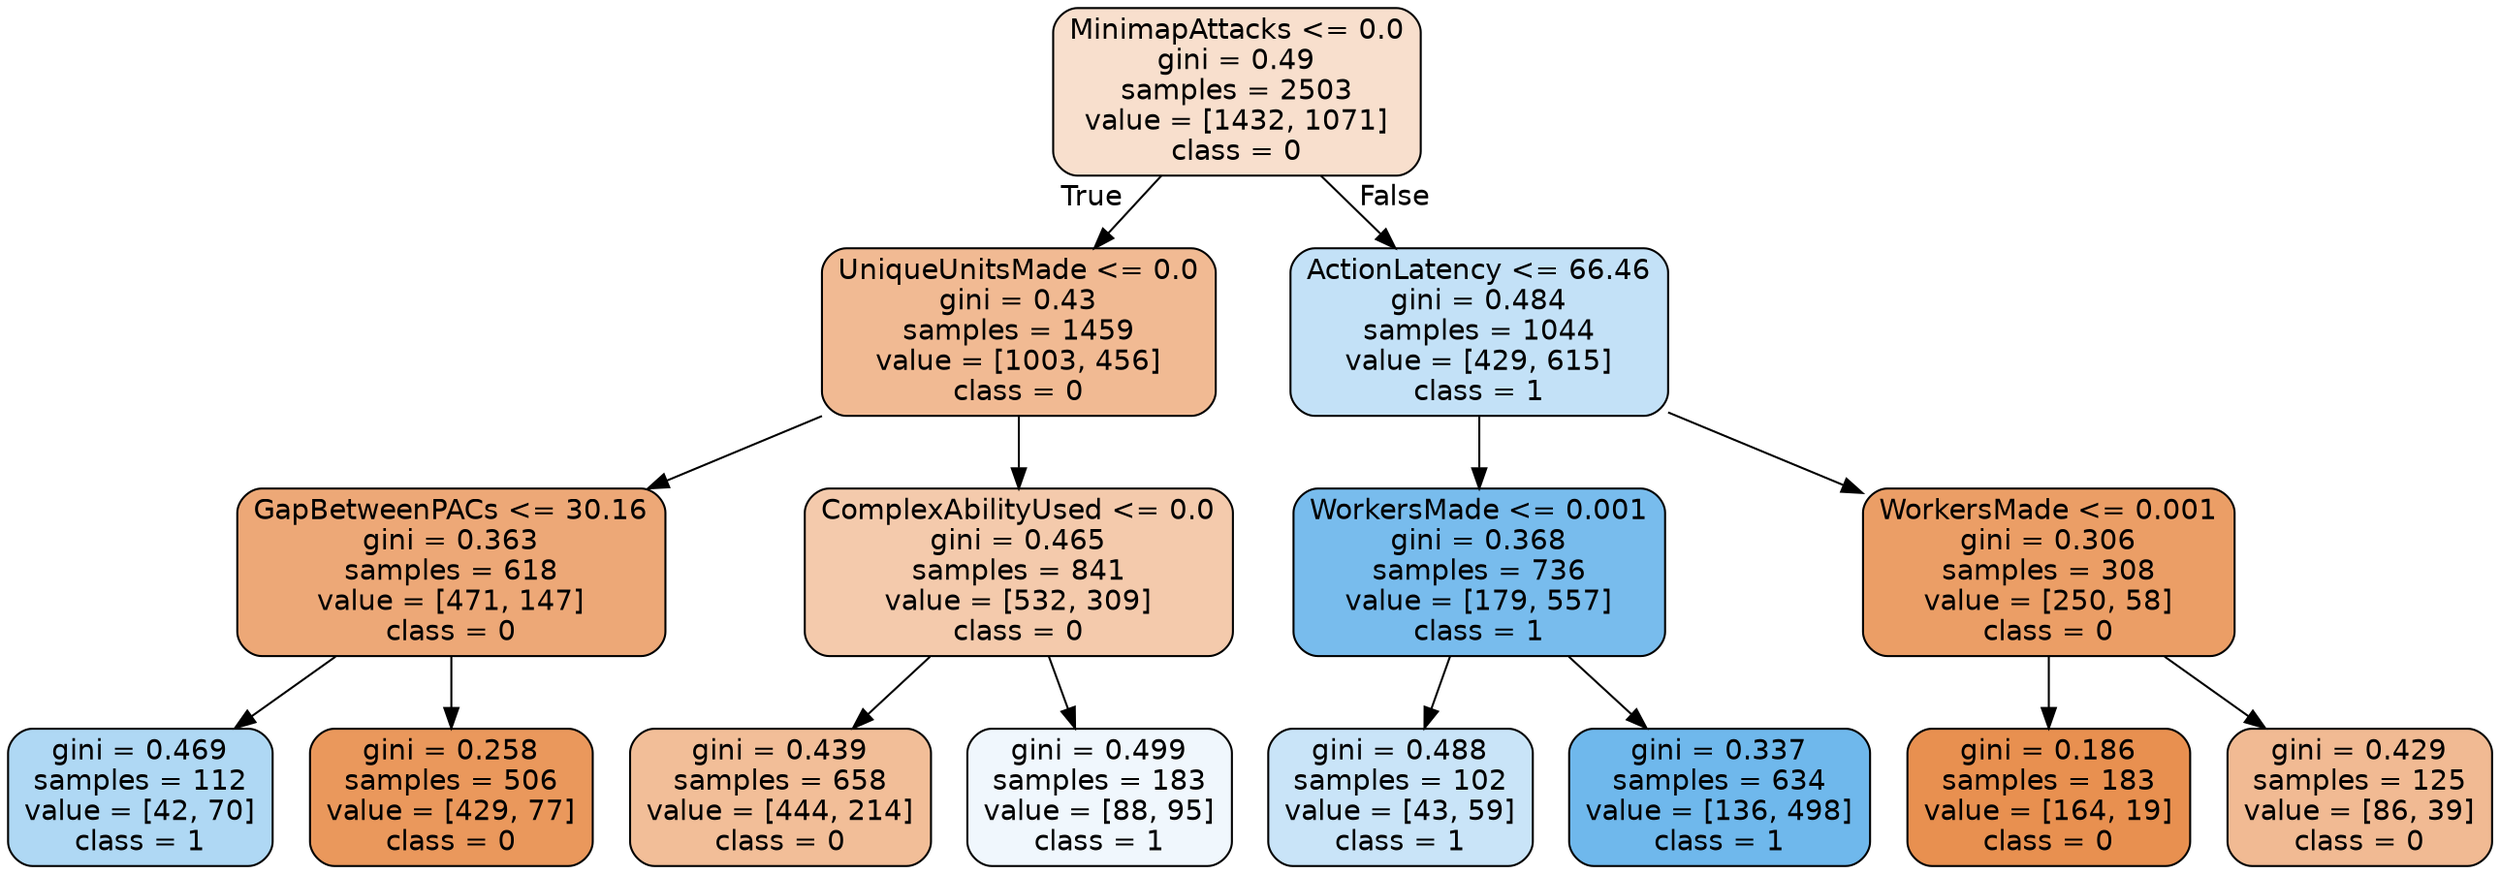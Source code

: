 digraph Tree {
node [shape=box, style="filled, rounded", color="black", fontname=helvetica] ;
edge [fontname=helvetica] ;
0 [label="MinimapAttacks <= 0.0\ngini = 0.49\nsamples = 2503\nvalue = [1432, 1071]\nclass = 0", fillcolor="#e5813940"] ;
1 [label="UniqueUnitsMade <= 0.0\ngini = 0.43\nsamples = 1459\nvalue = [1003, 456]\nclass = 0", fillcolor="#e581398b"] ;
0 -> 1 [labeldistance=2.5, labelangle=45, headlabel="True"] ;
2 [label="GapBetweenPACs <= 30.16\ngini = 0.363\nsamples = 618\nvalue = [471, 147]\nclass = 0", fillcolor="#e58139af"] ;
1 -> 2 ;
3 [label="gini = 0.469\nsamples = 112\nvalue = [42, 70]\nclass = 1", fillcolor="#399de566"] ;
2 -> 3 ;
4 [label="gini = 0.258\nsamples = 506\nvalue = [429, 77]\nclass = 0", fillcolor="#e58139d1"] ;
2 -> 4 ;
5 [label="ComplexAbilityUsed <= 0.0\ngini = 0.465\nsamples = 841\nvalue = [532, 309]\nclass = 0", fillcolor="#e581396b"] ;
1 -> 5 ;
6 [label="gini = 0.439\nsamples = 658\nvalue = [444, 214]\nclass = 0", fillcolor="#e5813984"] ;
5 -> 6 ;
7 [label="gini = 0.499\nsamples = 183\nvalue = [88, 95]\nclass = 1", fillcolor="#399de513"] ;
5 -> 7 ;
8 [label="ActionLatency <= 66.46\ngini = 0.484\nsamples = 1044\nvalue = [429, 615]\nclass = 1", fillcolor="#399de54d"] ;
0 -> 8 [labeldistance=2.5, labelangle=-45, headlabel="False"] ;
9 [label="WorkersMade <= 0.001\ngini = 0.368\nsamples = 736\nvalue = [179, 557]\nclass = 1", fillcolor="#399de5ad"] ;
8 -> 9 ;
10 [label="gini = 0.488\nsamples = 102\nvalue = [43, 59]\nclass = 1", fillcolor="#399de545"] ;
9 -> 10 ;
11 [label="gini = 0.337\nsamples = 634\nvalue = [136, 498]\nclass = 1", fillcolor="#399de5b9"] ;
9 -> 11 ;
12 [label="WorkersMade <= 0.001\ngini = 0.306\nsamples = 308\nvalue = [250, 58]\nclass = 0", fillcolor="#e58139c4"] ;
8 -> 12 ;
13 [label="gini = 0.186\nsamples = 183\nvalue = [164, 19]\nclass = 0", fillcolor="#e58139e1"] ;
12 -> 13 ;
14 [label="gini = 0.429\nsamples = 125\nvalue = [86, 39]\nclass = 0", fillcolor="#e581398b"] ;
12 -> 14 ;
}